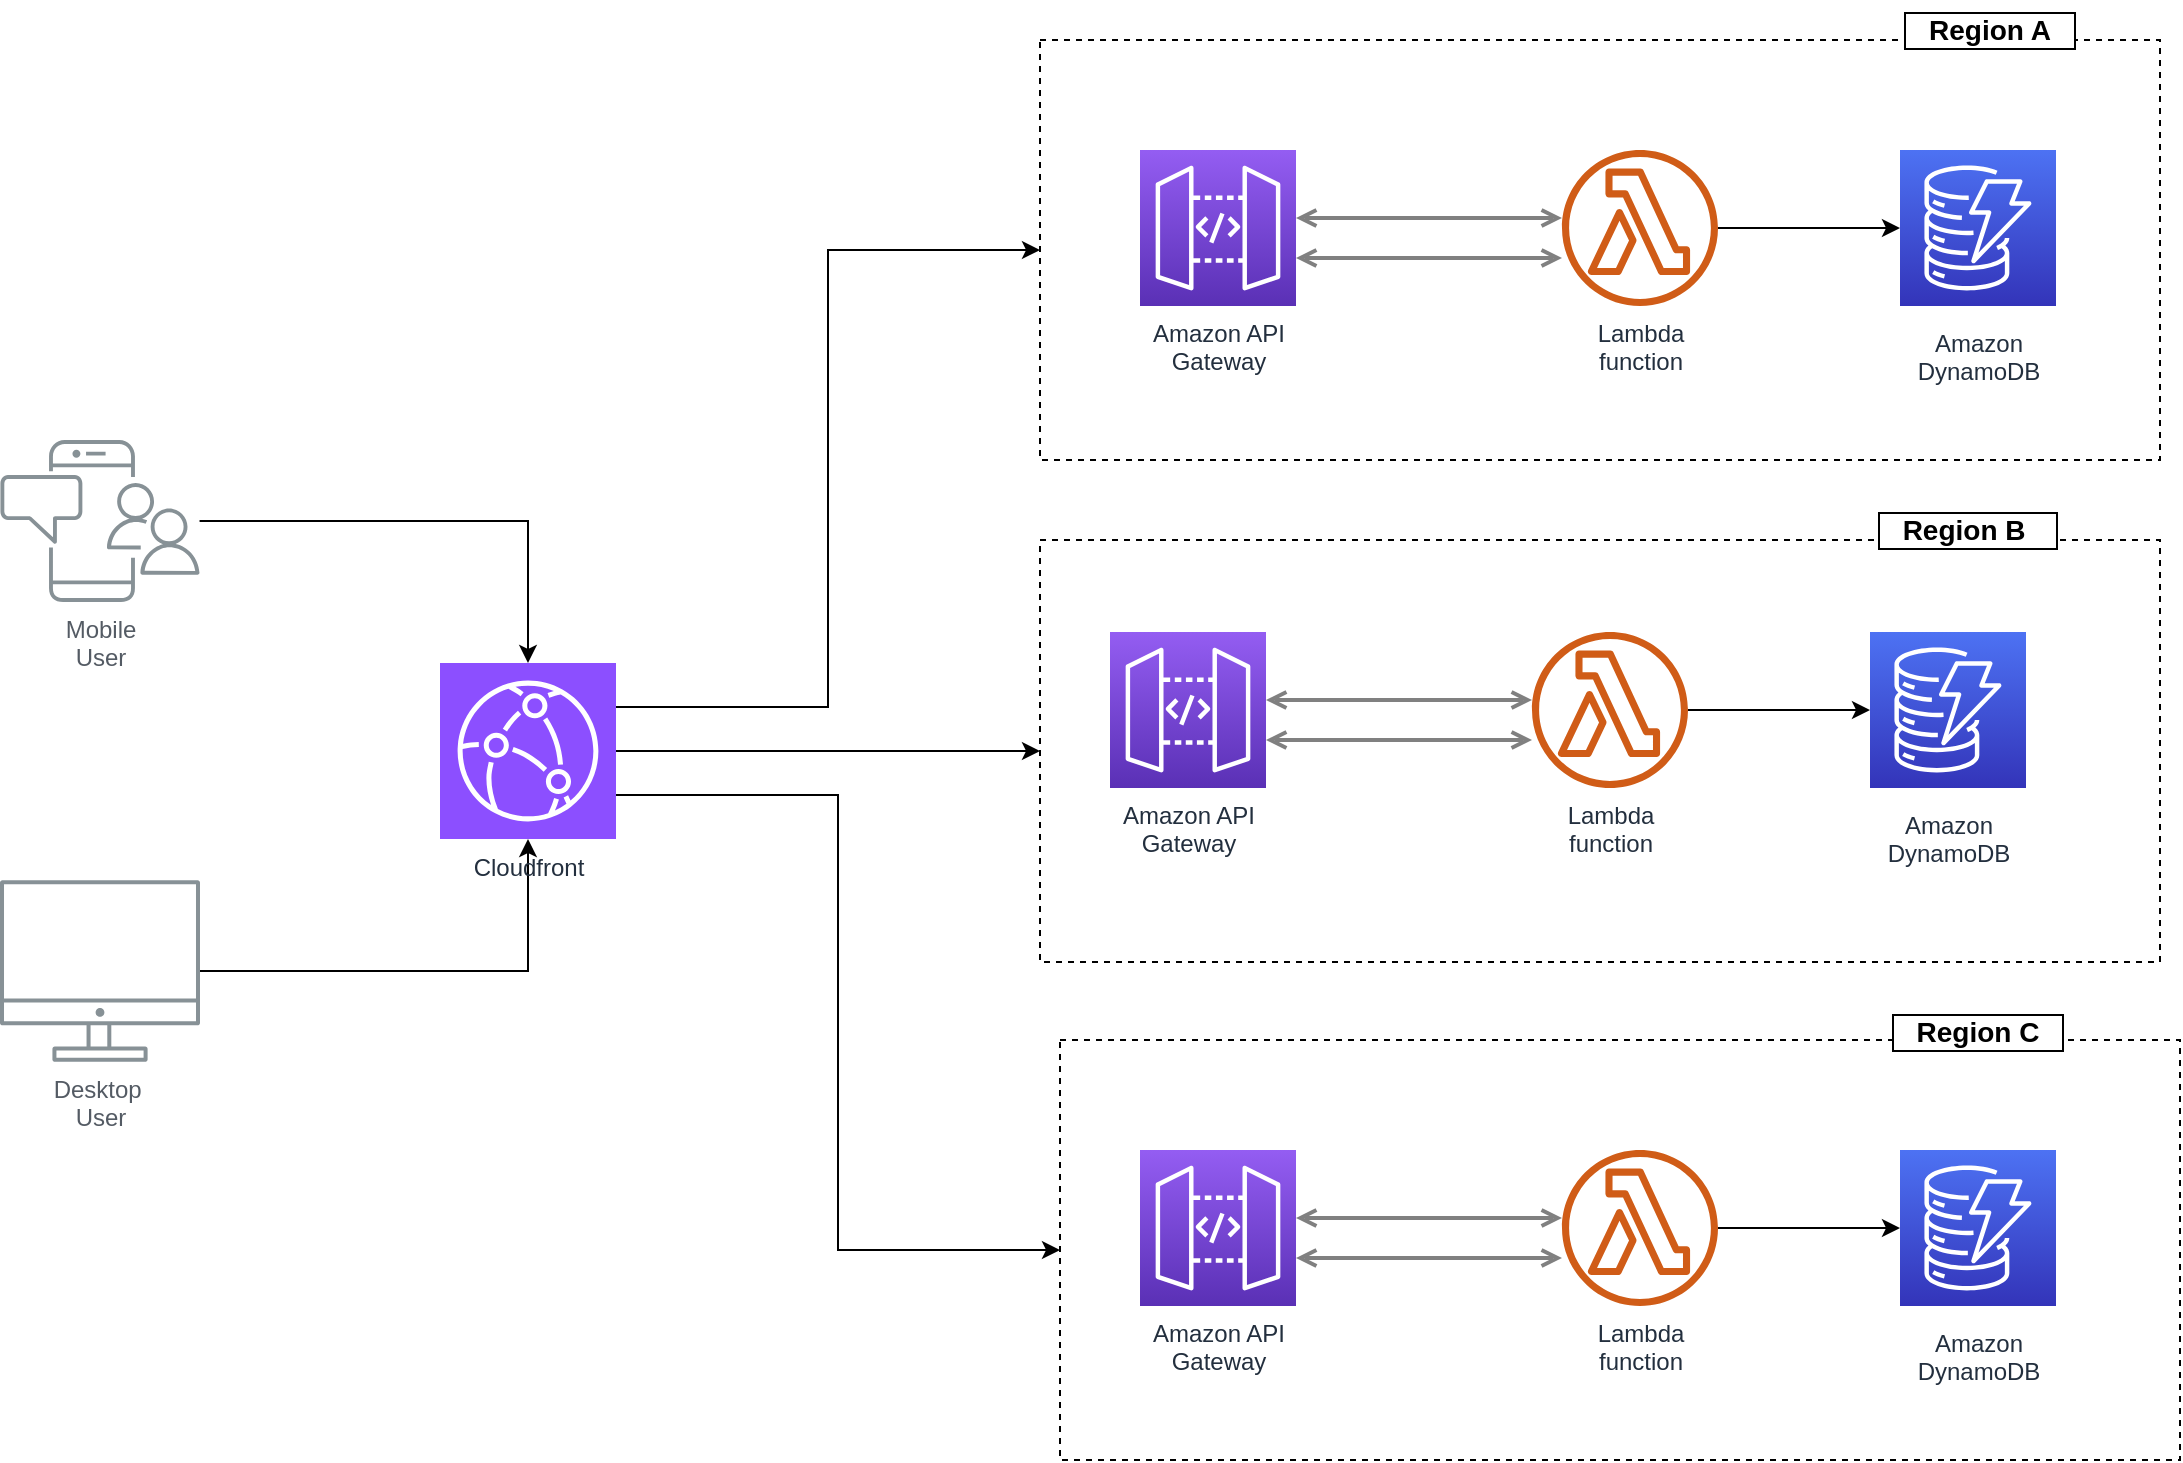 <mxfile version="24.8.3">
  <diagram id="Ht1M8jgEwFfnCIfOTk4-" name="Page-1">
    <mxGraphModel dx="2049" dy="1054" grid="1" gridSize="10" guides="1" tooltips="1" connect="1" arrows="1" fold="1" page="1" pageScale="1" pageWidth="1169" pageHeight="827" math="0" shadow="0">
      <root>
        <mxCell id="0" />
        <mxCell id="1" parent="0" />
        <mxCell id="8YJlpl4-_w39aqNusepq-12" value="" style="rounded=0;whiteSpace=wrap;html=1;dashed=1;" parent="1" vertex="1">
          <mxGeometry x="580" y="30" width="560" height="210" as="geometry" />
        </mxCell>
        <mxCell id="UEzPUAAOIrF-is8g5C7q-129" style="edgeStyle=orthogonalEdgeStyle;rounded=0;orthogonalLoop=1;jettySize=auto;html=1;startArrow=open;startFill=0;endArrow=open;endFill=0;strokeWidth=2;strokeColor=#808080;" parent="1" source="UEzPUAAOIrF-is8g5C7q-114" target="UEzPUAAOIrF-is8g5C7q-115" edge="1">
          <mxGeometry relative="1" as="geometry">
            <Array as="points">
              <mxPoint x="771" y="139" />
              <mxPoint x="771" y="139" />
            </Array>
          </mxGeometry>
        </mxCell>
        <mxCell id="UEzPUAAOIrF-is8g5C7q-137" value="" style="edgeStyle=orthogonalEdgeStyle;rounded=0;orthogonalLoop=1;jettySize=auto;html=1;startArrow=none;startFill=0;endArrow=open;endFill=0;strokeWidth=2;strokeColor=#808080;" parent="1" edge="1">
          <mxGeometry relative="1" as="geometry">
            <mxPoint x="878.5" y="162.5" as="sourcePoint" />
          </mxGeometry>
        </mxCell>
        <mxCell id="UEzPUAAOIrF-is8g5C7q-142" style="edgeStyle=orthogonalEdgeStyle;rounded=0;orthogonalLoop=1;jettySize=auto;html=1;startArrow=open;startFill=0;endArrow=open;endFill=0;strokeWidth=2;strokeColor=#808080;" parent="1" source="UEzPUAAOIrF-is8g5C7q-114" target="UEzPUAAOIrF-is8g5C7q-115" edge="1">
          <mxGeometry relative="1" as="geometry">
            <mxPoint x="718" y="134" as="sourcePoint" />
            <mxPoint x="851" y="134" as="targetPoint" />
            <Array as="points">
              <mxPoint x="771" y="119" />
              <mxPoint x="771" y="119" />
            </Array>
          </mxGeometry>
        </mxCell>
        <mxCell id="8YJlpl4-_w39aqNusepq-9" style="edgeStyle=orthogonalEdgeStyle;rounded=0;orthogonalLoop=1;jettySize=auto;html=1;" parent="1" source="UEzPUAAOIrF-is8g5C7q-109" target="8YJlpl4-_w39aqNusepq-7" edge="1">
          <mxGeometry relative="1" as="geometry" />
        </mxCell>
        <mxCell id="UEzPUAAOIrF-is8g5C7q-109" value="Desktop&amp;nbsp;&lt;div&gt;User&lt;/div&gt;" style="outlineConnect=0;gradientColor=none;fontColor=#545B64;strokeColor=none;fillColor=#879196;dashed=0;verticalLabelPosition=bottom;verticalAlign=top;align=center;html=1;fontSize=12;fontStyle=0;aspect=fixed;shape=mxgraph.aws4.illustration_desktop;pointerEvents=1;labelBackgroundColor=#ffffff;" parent="1" vertex="1">
          <mxGeometry x="60" y="450" width="100" height="91" as="geometry" />
        </mxCell>
        <mxCell id="8YJlpl4-_w39aqNusepq-8" style="edgeStyle=orthogonalEdgeStyle;rounded=0;orthogonalLoop=1;jettySize=auto;html=1;entryX=0.5;entryY=0;entryDx=0;entryDy=0;entryPerimeter=0;" parent="1" source="UEzPUAAOIrF-is8g5C7q-110" target="8YJlpl4-_w39aqNusepq-7" edge="1">
          <mxGeometry relative="1" as="geometry" />
        </mxCell>
        <mxCell id="UEzPUAAOIrF-is8g5C7q-110" value="Mobile&lt;br&gt;User" style="outlineConnect=0;gradientColor=none;fontColor=#545B64;strokeColor=none;fillColor=#879196;dashed=0;verticalLabelPosition=bottom;verticalAlign=top;align=center;html=1;fontSize=12;fontStyle=0;aspect=fixed;shape=mxgraph.aws4.illustration_notification;pointerEvents=1;labelBackgroundColor=#ffffff;" parent="1" vertex="1">
          <mxGeometry x="60" y="230" width="100" height="81" as="geometry" />
        </mxCell>
        <mxCell id="UEzPUAAOIrF-is8g5C7q-114" value="Amazon API&lt;br&gt;Gateway&lt;br&gt;" style="outlineConnect=0;fontColor=#232F3E;gradientColor=#945DF2;gradientDirection=north;fillColor=#5A30B5;strokeColor=#ffffff;dashed=0;verticalLabelPosition=bottom;verticalAlign=top;align=center;html=1;fontSize=12;fontStyle=0;aspect=fixed;shape=mxgraph.aws4.resourceIcon;resIcon=mxgraph.aws4.api_gateway;labelBackgroundColor=#ffffff;" parent="1" vertex="1">
          <mxGeometry x="630" y="85" width="78" height="78" as="geometry" />
        </mxCell>
        <mxCell id="8YJlpl4-_w39aqNusepq-15" style="edgeStyle=orthogonalEdgeStyle;rounded=0;orthogonalLoop=1;jettySize=auto;html=1;" parent="1" source="UEzPUAAOIrF-is8g5C7q-115" target="UEzPUAAOIrF-is8g5C7q-119" edge="1">
          <mxGeometry relative="1" as="geometry" />
        </mxCell>
        <mxCell id="UEzPUAAOIrF-is8g5C7q-115" value="Lambda&lt;br&gt;function" style="outlineConnect=0;fontColor=#232F3E;gradientColor=none;fillColor=#D05C17;strokeColor=none;dashed=0;verticalLabelPosition=bottom;verticalAlign=top;align=center;html=1;fontSize=12;fontStyle=0;aspect=fixed;pointerEvents=1;shape=mxgraph.aws4.lambda_function;labelBackgroundColor=#ffffff;" parent="1" vertex="1">
          <mxGeometry x="841" y="85" width="78" height="78" as="geometry" />
        </mxCell>
        <mxCell id="UEzPUAAOIrF-is8g5C7q-119" value="Amazon&lt;br&gt;DynamoDB&lt;br&gt;" style="outlineConnect=0;fontColor=#232F3E;gradientColor=#4D72F3;gradientDirection=north;fillColor=#3334B9;strokeColor=#ffffff;dashed=0;verticalLabelPosition=bottom;verticalAlign=top;align=center;html=1;fontSize=12;fontStyle=0;aspect=fixed;shape=mxgraph.aws4.resourceIcon;resIcon=mxgraph.aws4.dynamodb;labelBackgroundColor=#ffffff;spacingTop=5;" parent="1" vertex="1">
          <mxGeometry x="1010.0" y="85" width="78" height="78" as="geometry" />
        </mxCell>
        <mxCell id="8YJlpl4-_w39aqNusepq-33" style="edgeStyle=orthogonalEdgeStyle;rounded=0;orthogonalLoop=1;jettySize=auto;html=1;" parent="1" source="8YJlpl4-_w39aqNusepq-7" target="8YJlpl4-_w39aqNusepq-17" edge="1">
          <mxGeometry relative="1" as="geometry" />
        </mxCell>
        <mxCell id="8YJlpl4-_w39aqNusepq-34" style="edgeStyle=orthogonalEdgeStyle;rounded=0;orthogonalLoop=1;jettySize=auto;html=1;entryX=0;entryY=0.5;entryDx=0;entryDy=0;exitX=1;exitY=0.75;exitDx=0;exitDy=0;exitPerimeter=0;" parent="1" source="8YJlpl4-_w39aqNusepq-7" target="8YJlpl4-_w39aqNusepq-24" edge="1">
          <mxGeometry relative="1" as="geometry" />
        </mxCell>
        <mxCell id="8YJlpl4-_w39aqNusepq-7" value="Cloudfront" style="sketch=0;points=[[0,0,0],[0.25,0,0],[0.5,0,0],[0.75,0,0],[1,0,0],[0,1,0],[0.25,1,0],[0.5,1,0],[0.75,1,0],[1,1,0],[0,0.25,0],[0,0.5,0],[0,0.75,0],[1,0.25,0],[1,0.5,0],[1,0.75,0]];outlineConnect=0;fontColor=#232F3E;fillColor=#8C4FFF;strokeColor=#ffffff;dashed=0;verticalLabelPosition=bottom;verticalAlign=top;align=center;html=1;fontSize=12;fontStyle=0;aspect=fixed;shape=mxgraph.aws4.resourceIcon;resIcon=mxgraph.aws4.cloudfront;" parent="1" vertex="1">
          <mxGeometry x="280" y="341.5" width="88" height="88" as="geometry" />
        </mxCell>
        <mxCell id="8YJlpl4-_w39aqNusepq-13" value="&lt;br&gt;&lt;div&gt;&lt;br&gt;&lt;/div&gt;" style="edgeStyle=orthogonalEdgeStyle;rounded=0;orthogonalLoop=1;jettySize=auto;html=1;labelBackgroundColor=none;entryX=0;entryY=0.5;entryDx=0;entryDy=0;exitX=1;exitY=0.25;exitDx=0;exitDy=0;exitPerimeter=0;" parent="1" source="8YJlpl4-_w39aqNusepq-7" target="8YJlpl4-_w39aqNusepq-12" edge="1">
          <mxGeometry relative="1" as="geometry">
            <mxPoint x="470" y="352.5" as="sourcePoint" />
          </mxGeometry>
        </mxCell>
        <mxCell id="8YJlpl4-_w39aqNusepq-16" value="&lt;b&gt;&lt;font style=&quot;font-size: 14px;&quot;&gt;&amp;nbsp; &amp;nbsp;Region A&amp;nbsp; &amp;nbsp;&lt;/font&gt;&lt;/b&gt;" style="text;html=1;align=center;verticalAlign=middle;whiteSpace=wrap;rounded=0;labelBackgroundColor=default;labelBorderColor=default;" parent="1" vertex="1">
          <mxGeometry x="1000" y="10" width="110" height="30" as="geometry" />
        </mxCell>
        <mxCell id="8YJlpl4-_w39aqNusepq-17" value="" style="rounded=0;whiteSpace=wrap;html=1;dashed=1;" parent="1" vertex="1">
          <mxGeometry x="580" y="280" width="560" height="211" as="geometry" />
        </mxCell>
        <mxCell id="8YJlpl4-_w39aqNusepq-18" style="edgeStyle=orthogonalEdgeStyle;rounded=0;orthogonalLoop=1;jettySize=auto;html=1;startArrow=open;startFill=0;endArrow=open;endFill=0;strokeWidth=2;strokeColor=#808080;" parent="1" source="8YJlpl4-_w39aqNusepq-20" target="8YJlpl4-_w39aqNusepq-22" edge="1">
          <mxGeometry relative="1" as="geometry">
            <Array as="points">
              <mxPoint x="756" y="380" />
              <mxPoint x="756" y="380" />
            </Array>
          </mxGeometry>
        </mxCell>
        <mxCell id="8YJlpl4-_w39aqNusepq-19" style="edgeStyle=orthogonalEdgeStyle;rounded=0;orthogonalLoop=1;jettySize=auto;html=1;startArrow=open;startFill=0;endArrow=open;endFill=0;strokeWidth=2;strokeColor=#808080;" parent="1" source="8YJlpl4-_w39aqNusepq-20" target="8YJlpl4-_w39aqNusepq-22" edge="1">
          <mxGeometry relative="1" as="geometry">
            <mxPoint x="703" y="375" as="sourcePoint" />
            <mxPoint x="836" y="375" as="targetPoint" />
            <Array as="points">
              <mxPoint x="756" y="360" />
              <mxPoint x="756" y="360" />
            </Array>
          </mxGeometry>
        </mxCell>
        <mxCell id="8YJlpl4-_w39aqNusepq-20" value="Amazon API&lt;br&gt;Gateway&lt;br&gt;" style="outlineConnect=0;fontColor=#232F3E;gradientColor=#945DF2;gradientDirection=north;fillColor=#5A30B5;strokeColor=#ffffff;dashed=0;verticalLabelPosition=bottom;verticalAlign=top;align=center;html=1;fontSize=12;fontStyle=0;aspect=fixed;shape=mxgraph.aws4.resourceIcon;resIcon=mxgraph.aws4.api_gateway;labelBackgroundColor=#ffffff;" parent="1" vertex="1">
          <mxGeometry x="615" y="326" width="78" height="78" as="geometry" />
        </mxCell>
        <mxCell id="8YJlpl4-_w39aqNusepq-21" style="edgeStyle=orthogonalEdgeStyle;rounded=0;orthogonalLoop=1;jettySize=auto;html=1;" parent="1" source="8YJlpl4-_w39aqNusepq-22" target="8YJlpl4-_w39aqNusepq-23" edge="1">
          <mxGeometry relative="1" as="geometry" />
        </mxCell>
        <mxCell id="8YJlpl4-_w39aqNusepq-22" value="Lambda&lt;br&gt;function" style="outlineConnect=0;fontColor=#232F3E;gradientColor=none;fillColor=#D05C17;strokeColor=none;dashed=0;verticalLabelPosition=bottom;verticalAlign=top;align=center;html=1;fontSize=12;fontStyle=0;aspect=fixed;pointerEvents=1;shape=mxgraph.aws4.lambda_function;labelBackgroundColor=#ffffff;" parent="1" vertex="1">
          <mxGeometry x="826" y="326" width="78" height="78" as="geometry" />
        </mxCell>
        <mxCell id="8YJlpl4-_w39aqNusepq-23" value="Amazon&lt;br&gt;DynamoDB&lt;br&gt;" style="outlineConnect=0;fontColor=#232F3E;gradientColor=#4D72F3;gradientDirection=north;fillColor=#3334B9;strokeColor=#ffffff;dashed=0;verticalLabelPosition=bottom;verticalAlign=top;align=center;html=1;fontSize=12;fontStyle=0;aspect=fixed;shape=mxgraph.aws4.resourceIcon;resIcon=mxgraph.aws4.dynamodb;labelBackgroundColor=#ffffff;spacingTop=5;" parent="1" vertex="1">
          <mxGeometry x="995.0" y="326" width="78" height="78" as="geometry" />
        </mxCell>
        <mxCell id="8YJlpl4-_w39aqNusepq-24" value="" style="rounded=0;whiteSpace=wrap;html=1;dashed=1;" parent="1" vertex="1">
          <mxGeometry x="590" y="530" width="560" height="210" as="geometry" />
        </mxCell>
        <mxCell id="8YJlpl4-_w39aqNusepq-25" style="edgeStyle=orthogonalEdgeStyle;rounded=0;orthogonalLoop=1;jettySize=auto;html=1;startArrow=open;startFill=0;endArrow=open;endFill=0;strokeWidth=2;strokeColor=#808080;" parent="1" source="8YJlpl4-_w39aqNusepq-27" target="8YJlpl4-_w39aqNusepq-29" edge="1">
          <mxGeometry relative="1" as="geometry">
            <Array as="points">
              <mxPoint x="771" y="639" />
              <mxPoint x="771" y="639" />
            </Array>
          </mxGeometry>
        </mxCell>
        <mxCell id="8YJlpl4-_w39aqNusepq-26" style="edgeStyle=orthogonalEdgeStyle;rounded=0;orthogonalLoop=1;jettySize=auto;html=1;startArrow=open;startFill=0;endArrow=open;endFill=0;strokeWidth=2;strokeColor=#808080;" parent="1" source="8YJlpl4-_w39aqNusepq-27" target="8YJlpl4-_w39aqNusepq-29" edge="1">
          <mxGeometry relative="1" as="geometry">
            <mxPoint x="718" y="634" as="sourcePoint" />
            <mxPoint x="851" y="634" as="targetPoint" />
            <Array as="points">
              <mxPoint x="771" y="619" />
              <mxPoint x="771" y="619" />
            </Array>
          </mxGeometry>
        </mxCell>
        <mxCell id="8YJlpl4-_w39aqNusepq-27" value="Amazon API&lt;br&gt;Gateway&lt;br&gt;" style="outlineConnect=0;fontColor=#232F3E;gradientColor=#945DF2;gradientDirection=north;fillColor=#5A30B5;strokeColor=#ffffff;dashed=0;verticalLabelPosition=bottom;verticalAlign=top;align=center;html=1;fontSize=12;fontStyle=0;aspect=fixed;shape=mxgraph.aws4.resourceIcon;resIcon=mxgraph.aws4.api_gateway;labelBackgroundColor=#ffffff;" parent="1" vertex="1">
          <mxGeometry x="630" y="585" width="78" height="78" as="geometry" />
        </mxCell>
        <mxCell id="8YJlpl4-_w39aqNusepq-28" style="edgeStyle=orthogonalEdgeStyle;rounded=0;orthogonalLoop=1;jettySize=auto;html=1;" parent="1" source="8YJlpl4-_w39aqNusepq-29" target="8YJlpl4-_w39aqNusepq-30" edge="1">
          <mxGeometry relative="1" as="geometry" />
        </mxCell>
        <mxCell id="8YJlpl4-_w39aqNusepq-29" value="Lambda&lt;br&gt;function" style="outlineConnect=0;fontColor=#232F3E;gradientColor=none;fillColor=#D05C17;strokeColor=none;dashed=0;verticalLabelPosition=bottom;verticalAlign=top;align=center;html=1;fontSize=12;fontStyle=0;aspect=fixed;pointerEvents=1;shape=mxgraph.aws4.lambda_function;labelBackgroundColor=#ffffff;" parent="1" vertex="1">
          <mxGeometry x="841" y="585" width="78" height="78" as="geometry" />
        </mxCell>
        <mxCell id="8YJlpl4-_w39aqNusepq-30" value="Amazon&lt;br&gt;DynamoDB&lt;br&gt;" style="outlineConnect=0;fontColor=#232F3E;gradientColor=#4D72F3;gradientDirection=north;fillColor=#3334B9;strokeColor=#ffffff;dashed=0;verticalLabelPosition=bottom;verticalAlign=top;align=center;html=1;fontSize=12;fontStyle=0;aspect=fixed;shape=mxgraph.aws4.resourceIcon;resIcon=mxgraph.aws4.dynamodb;labelBackgroundColor=#ffffff;spacingTop=5;" parent="1" vertex="1">
          <mxGeometry x="1010.0" y="585" width="78" height="78" as="geometry" />
        </mxCell>
        <mxCell id="8YJlpl4-_w39aqNusepq-31" value="&lt;b&gt;&lt;font style=&quot;font-size: 14px;&quot;&gt;&amp;nbsp; &amp;nbsp;Region B&amp;nbsp; &amp;nbsp;&amp;nbsp;&lt;/font&gt;&lt;/b&gt;" style="text;html=1;align=center;verticalAlign=middle;whiteSpace=wrap;rounded=0;labelBackgroundColor=default;labelBorderColor=default;" parent="1" vertex="1">
          <mxGeometry x="989" y="260" width="110" height="30" as="geometry" />
        </mxCell>
        <mxCell id="8YJlpl4-_w39aqNusepq-32" value="&lt;b&gt;&lt;font style=&quot;font-size: 14px;&quot;&gt;&amp;nbsp; &amp;nbsp;Region C&amp;nbsp; &amp;nbsp;&lt;/font&gt;&lt;/b&gt;" style="text;html=1;align=center;verticalAlign=middle;whiteSpace=wrap;rounded=0;labelBackgroundColor=default;labelBorderColor=default;" parent="1" vertex="1">
          <mxGeometry x="994" y="511" width="110" height="30" as="geometry" />
        </mxCell>
      </root>
    </mxGraphModel>
  </diagram>
</mxfile>
